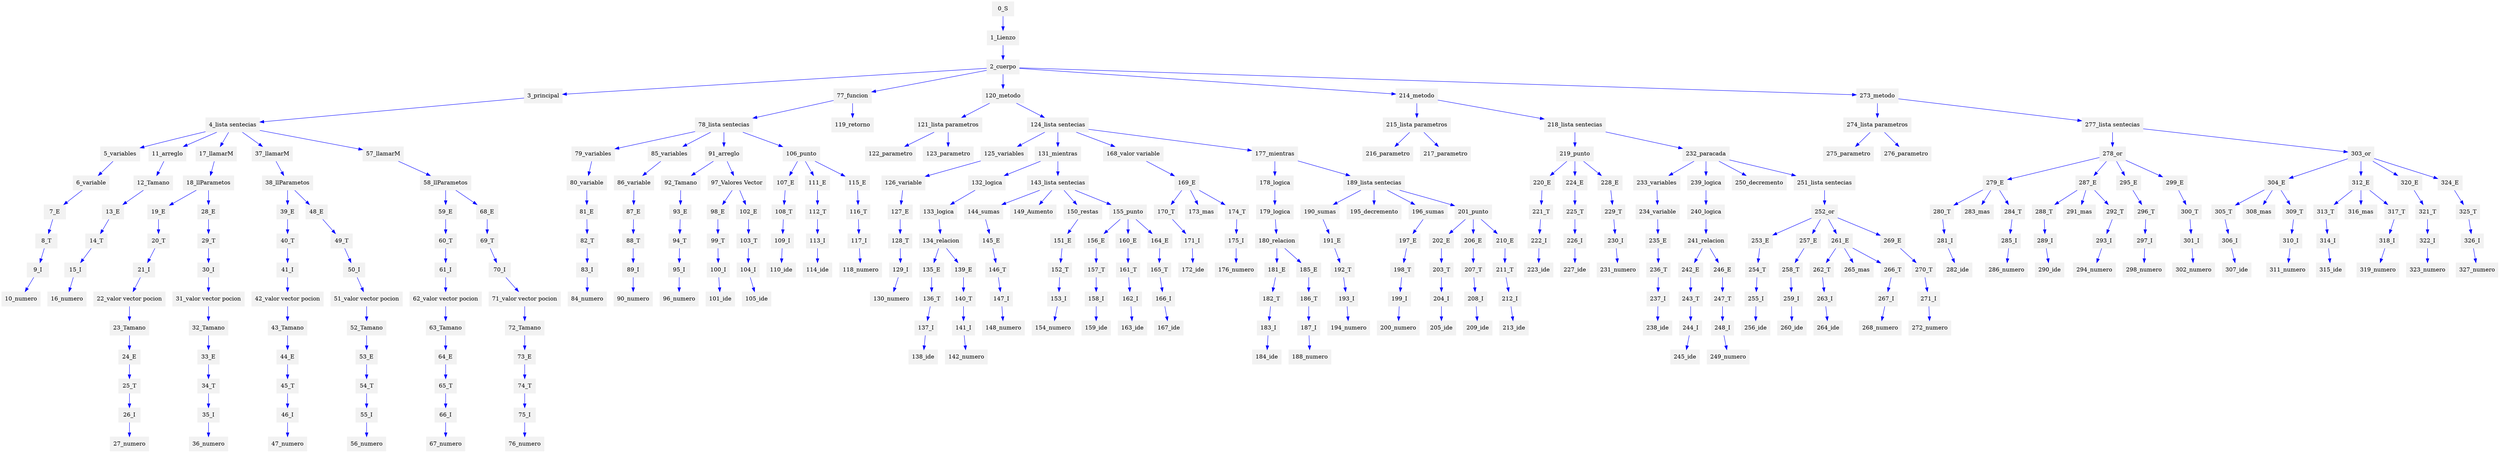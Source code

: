 digraph G {node[shape=box, style=filled, color=Gray95]; edge[color=blue];rankdir=UD 

"0_S"->"1_Lienzo"
"1_Lienzo"->"2_cuerpo"
"2_cuerpo"->"3_principal"
"3_principal"->"4_lista sentecias"
"4_lista sentecias"->"5_variables"
"5_variables"->"6_variable"
"6_variable"->"7_E"
"7_E"->"8_T"
"8_T"->"9_I"
"9_I"->"10_numero"






"4_lista sentecias"->"11_arreglo"
"11_arreglo"->"12_Tamano"
"12_Tamano"->"13_E"
"13_E"->"14_T"
"14_T"->"15_I"
"15_I"->"16_numero"






"4_lista sentecias"->"17_llamarM"
"17_llamarM"->"18_llParametos"
"18_llParametos"->"19_E"
"19_E"->"20_T"
"20_T"->"21_I"
"21_I"->"22_valor vector pocion"
"22_valor vector pocion"->"23_Tamano"
"23_Tamano"->"24_E"
"24_E"->"25_T"
"25_T"->"26_I"
"26_I"->"27_numero"









"18_llParametos"->"28_E"
"28_E"->"29_T"
"29_T"->"30_I"
"30_I"->"31_valor vector pocion"
"31_valor vector pocion"->"32_Tamano"
"32_Tamano"->"33_E"
"33_E"->"34_T"
"34_T"->"35_I"
"35_I"->"36_numero"











"4_lista sentecias"->"37_llamarM"
"37_llamarM"->"38_llParametos"
"38_llParametos"->"39_E"
"39_E"->"40_T"
"40_T"->"41_I"
"41_I"->"42_valor vector pocion"
"42_valor vector pocion"->"43_Tamano"
"43_Tamano"->"44_E"
"44_E"->"45_T"
"45_T"->"46_I"
"46_I"->"47_numero"









"38_llParametos"->"48_E"
"48_E"->"49_T"
"49_T"->"50_I"
"50_I"->"51_valor vector pocion"
"51_valor vector pocion"->"52_Tamano"
"52_Tamano"->"53_E"
"53_E"->"54_T"
"54_T"->"55_I"
"55_I"->"56_numero"











"4_lista sentecias"->"57_llamarM"
"57_llamarM"->"58_llParametos"
"58_llParametos"->"59_E"
"59_E"->"60_T"
"60_T"->"61_I"
"61_I"->"62_valor vector pocion"
"62_valor vector pocion"->"63_Tamano"
"63_Tamano"->"64_E"
"64_E"->"65_T"
"65_T"->"66_I"
"66_I"->"67_numero"









"58_llParametos"->"68_E"
"68_E"->"69_T"
"69_T"->"70_I"
"70_I"->"71_valor vector pocion"
"71_valor vector pocion"->"72_Tamano"
"72_Tamano"->"73_E"
"73_E"->"74_T"
"74_T"->"75_I"
"75_I"->"76_numero"













"2_cuerpo"->"77_funcion"
"77_funcion"->"78_lista sentecias"
"78_lista sentecias"->"79_variables"
"79_variables"->"80_variable"
"80_variable"->"81_E"
"81_E"->"82_T"
"82_T"->"83_I"
"83_I"->"84_numero"






"78_lista sentecias"->"85_variables"
"85_variables"->"86_variable"
"86_variable"->"87_E"
"87_E"->"88_T"
"88_T"->"89_I"
"89_I"->"90_numero"






"78_lista sentecias"->"91_arreglo"
"91_arreglo"->"92_Tamano"
"92_Tamano"->"93_E"
"93_E"->"94_T"
"94_T"->"95_I"
"95_I"->"96_numero"





"91_arreglo"->"97_Valores Vector"
"97_Valores Vector"->"98_E"
"98_E"->"99_T"
"99_T"->"100_I"
"100_I"->"101_ide"




"97_Valores Vector"->"102_E"
"102_E"->"103_T"
"103_T"->"104_I"
"104_I"->"105_ide"






"78_lista sentecias"->"106_punto"
"106_punto"->"107_E"
"107_E"->"108_T"
"108_T"->"109_I"
"109_I"->"110_ide"




"106_punto"->"111_E"
"111_E"->"112_T"
"112_T"->"113_I"
"113_I"->"114_ide"




"106_punto"->"115_E"
"115_E"->"116_T"
"116_T"->"117_I"
"117_I"->"118_numero"






"77_funcion"->"119_retorno"


"2_cuerpo"->"120_metodo"
"120_metodo"->"121_lista parametros"
"121_lista parametros"->"122_parametro"

"121_lista parametros"->"123_parametro"


"120_metodo"->"124_lista sentecias"
"124_lista sentecias"->"125_variables"
"125_variables"->"126_variable"
"126_variable"->"127_E"
"127_E"->"128_T"
"128_T"->"129_I"
"129_I"->"130_numero"






"124_lista sentecias"->"131_mientras"
"131_mientras"->"132_logica"
"132_logica"->"133_logica"
"133_logica"->"134_relacion"
"134_relacion"->"135_E"
"135_E"->"136_T"
"136_T"->"137_I"
"137_I"->"138_ide"




"134_relacion"->"139_E"
"139_E"->"140_T"
"140_T"->"141_I"
"141_I"->"142_numero"







"131_mientras"->"143_lista sentecias"
"143_lista sentecias"->"144_sumas"
"144_sumas"->"145_E"
"145_E"->"146_T"
"146_T"->"147_I"
"147_I"->"148_numero"





"143_lista sentecias"->"149_Aumento"

"143_lista sentecias"->"150_restas"
"150_restas"->"151_E"
"151_E"->"152_T"
"152_T"->"153_I"
"153_I"->"154_numero"





"143_lista sentecias"->"155_punto"
"155_punto"->"156_E"
"156_E"->"157_T"
"157_T"->"158_I"
"158_I"->"159_ide"




"155_punto"->"160_E"
"160_E"->"161_T"
"161_T"->"162_I"
"162_I"->"163_ide"




"155_punto"->"164_E"
"164_E"->"165_T"
"165_T"->"166_I"
"166_I"->"167_ide"







"124_lista sentecias"->"168_valor variable"
"168_valor variable"->"169_E"
"169_E"->"170_T"
"170_T"->"171_I"
"171_I"->"172_ide"



"169_E"->"173_mas"

"169_E"->"174_T"
"174_T"->"175_I"
"175_I"->"176_numero"





"124_lista sentecias"->"177_mientras"
"177_mientras"->"178_logica"
"178_logica"->"179_logica"
"179_logica"->"180_relacion"
"180_relacion"->"181_E"
"181_E"->"182_T"
"182_T"->"183_I"
"183_I"->"184_ide"




"180_relacion"->"185_E"
"185_E"->"186_T"
"186_T"->"187_I"
"187_I"->"188_numero"







"177_mientras"->"189_lista sentecias"
"189_lista sentecias"->"190_sumas"
"190_sumas"->"191_E"
"191_E"->"192_T"
"192_T"->"193_I"
"193_I"->"194_numero"





"189_lista sentecias"->"195_decremento"

"189_lista sentecias"->"196_sumas"
"196_sumas"->"197_E"
"197_E"->"198_T"
"198_T"->"199_I"
"199_I"->"200_numero"





"189_lista sentecias"->"201_punto"
"201_punto"->"202_E"
"202_E"->"203_T"
"203_T"->"204_I"
"204_I"->"205_ide"




"201_punto"->"206_E"
"206_E"->"207_T"
"207_T"->"208_I"
"208_I"->"209_ide"




"201_punto"->"210_E"
"210_E"->"211_T"
"211_T"->"212_I"
"212_I"->"213_ide"









"2_cuerpo"->"214_metodo"
"214_metodo"->"215_lista parametros"
"215_lista parametros"->"216_parametro"

"215_lista parametros"->"217_parametro"


"214_metodo"->"218_lista sentecias"
"218_lista sentecias"->"219_punto"
"219_punto"->"220_E"
"220_E"->"221_T"
"221_T"->"222_I"
"222_I"->"223_ide"




"219_punto"->"224_E"
"224_E"->"225_T"
"225_T"->"226_I"
"226_I"->"227_ide"




"219_punto"->"228_E"
"228_E"->"229_T"
"229_T"->"230_I"
"230_I"->"231_numero"





"218_lista sentecias"->"232_paracada"
"232_paracada"->"233_variables"
"233_variables"->"234_variable"
"234_variable"->"235_E"
"235_E"->"236_T"
"236_T"->"237_I"
"237_I"->"238_ide"






"232_paracada"->"239_logica"
"239_logica"->"240_logica"
"240_logica"->"241_relacion"
"241_relacion"->"242_E"
"242_E"->"243_T"
"243_T"->"244_I"
"244_I"->"245_ide"




"241_relacion"->"246_E"
"246_E"->"247_T"
"247_T"->"248_I"
"248_I"->"249_numero"







"232_paracada"->"250_decremento"

"232_paracada"->"251_lista sentecias"
"251_lista sentecias"->"252_or"
"252_or"->"253_E"
"253_E"->"254_T"
"254_T"->"255_I"
"255_I"->"256_ide"




"252_or"->"257_E"
"257_E"->"258_T"
"258_T"->"259_I"
"259_I"->"260_ide"




"252_or"->"261_E"
"261_E"->"262_T"
"262_T"->"263_I"
"263_I"->"264_ide"



"261_E"->"265_mas"

"261_E"->"266_T"
"266_T"->"267_I"
"267_I"->"268_numero"




"252_or"->"269_E"
"269_E"->"270_T"
"270_T"->"271_I"
"271_I"->"272_numero"









"2_cuerpo"->"273_metodo"
"273_metodo"->"274_lista parametros"
"274_lista parametros"->"275_parametro"

"274_lista parametros"->"276_parametro"


"273_metodo"->"277_lista sentecias"
"277_lista sentecias"->"278_or"
"278_or"->"279_E"
"279_E"->"280_T"
"280_T"->"281_I"
"281_I"->"282_ide"



"279_E"->"283_mas"

"279_E"->"284_T"
"284_T"->"285_I"
"285_I"->"286_numero"




"278_or"->"287_E"
"287_E"->"288_T"
"288_T"->"289_I"
"289_I"->"290_ide"



"287_E"->"291_mas"

"287_E"->"292_T"
"292_T"->"293_I"
"293_I"->"294_numero"




"278_or"->"295_E"
"295_E"->"296_T"
"296_T"->"297_I"
"297_I"->"298_numero"




"278_or"->"299_E"
"299_E"->"300_T"
"300_T"->"301_I"
"301_I"->"302_numero"





"277_lista sentecias"->"303_or"
"303_or"->"304_E"
"304_E"->"305_T"
"305_T"->"306_I"
"306_I"->"307_ide"



"304_E"->"308_mas"

"304_E"->"309_T"
"309_T"->"310_I"
"310_I"->"311_numero"




"303_or"->"312_E"
"312_E"->"313_T"
"313_T"->"314_I"
"314_I"->"315_ide"



"312_E"->"316_mas"

"312_E"->"317_T"
"317_T"->"318_I"
"318_I"->"319_numero"




"303_or"->"320_E"
"320_E"->"321_T"
"321_T"->"322_I"
"322_I"->"323_numero"




"303_or"->"324_E"
"324_E"->"325_T"
"325_T"->"326_I"
"326_I"->"327_numero"











}
